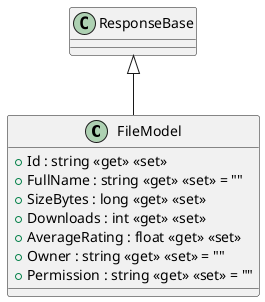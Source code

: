 @startuml
class FileModel {
    + Id : string <<get>> <<set>>
    + FullName : string <<get>> <<set>> = ""
    + SizeBytes : long <<get>> <<set>>
    + Downloads : int <<get>> <<set>>
    + AverageRating : float <<get>> <<set>>
    + Owner : string <<get>> <<set>> = ""
    + Permission : string <<get>> <<set>> = ""
}
ResponseBase <|-- FileModel
@enduml
